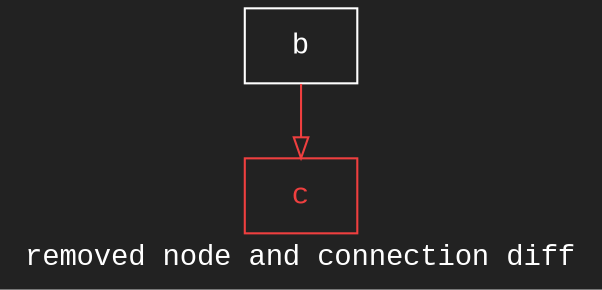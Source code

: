 digraph D {
    label="removed node and connection diff";
    tooltip="removed node and connection diff";
    bgcolor="#222222";
    fontcolor="#ffffff";
    fontname="Courier New";
    
    node1 [color="#ffffff",fontcolor="#ffffff",fontname="Courier New",shape="rectangle",tooltip="b",label="b"]
    
    node2 [color="#ef3f3f",fontcolor="#ef3f3f",fontname="Courier New",shape="rectangle",tooltip="c",label="c"]
    
    node1 -> node2 [arrowhead="empty",color="#ef3f3f",tooltip="b\n   ->\nc",]
}
